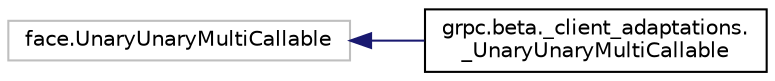 digraph "Graphical Class Hierarchy"
{
 // LATEX_PDF_SIZE
  edge [fontname="Helvetica",fontsize="10",labelfontname="Helvetica",labelfontsize="10"];
  node [fontname="Helvetica",fontsize="10",shape=record];
  rankdir="LR";
  Node14375 [label="face.UnaryUnaryMultiCallable",height=0.2,width=0.4,color="grey75", fillcolor="white", style="filled",tooltip=" "];
  Node14375 -> Node0 [dir="back",color="midnightblue",fontsize="10",style="solid",fontname="Helvetica"];
  Node0 [label="grpc.beta._client_adaptations.\l_UnaryUnaryMultiCallable",height=0.2,width=0.4,color="black", fillcolor="white", style="filled",URL="$classgrpc_1_1beta_1_1__client__adaptations_1_1__UnaryUnaryMultiCallable.html",tooltip=" "];
}
